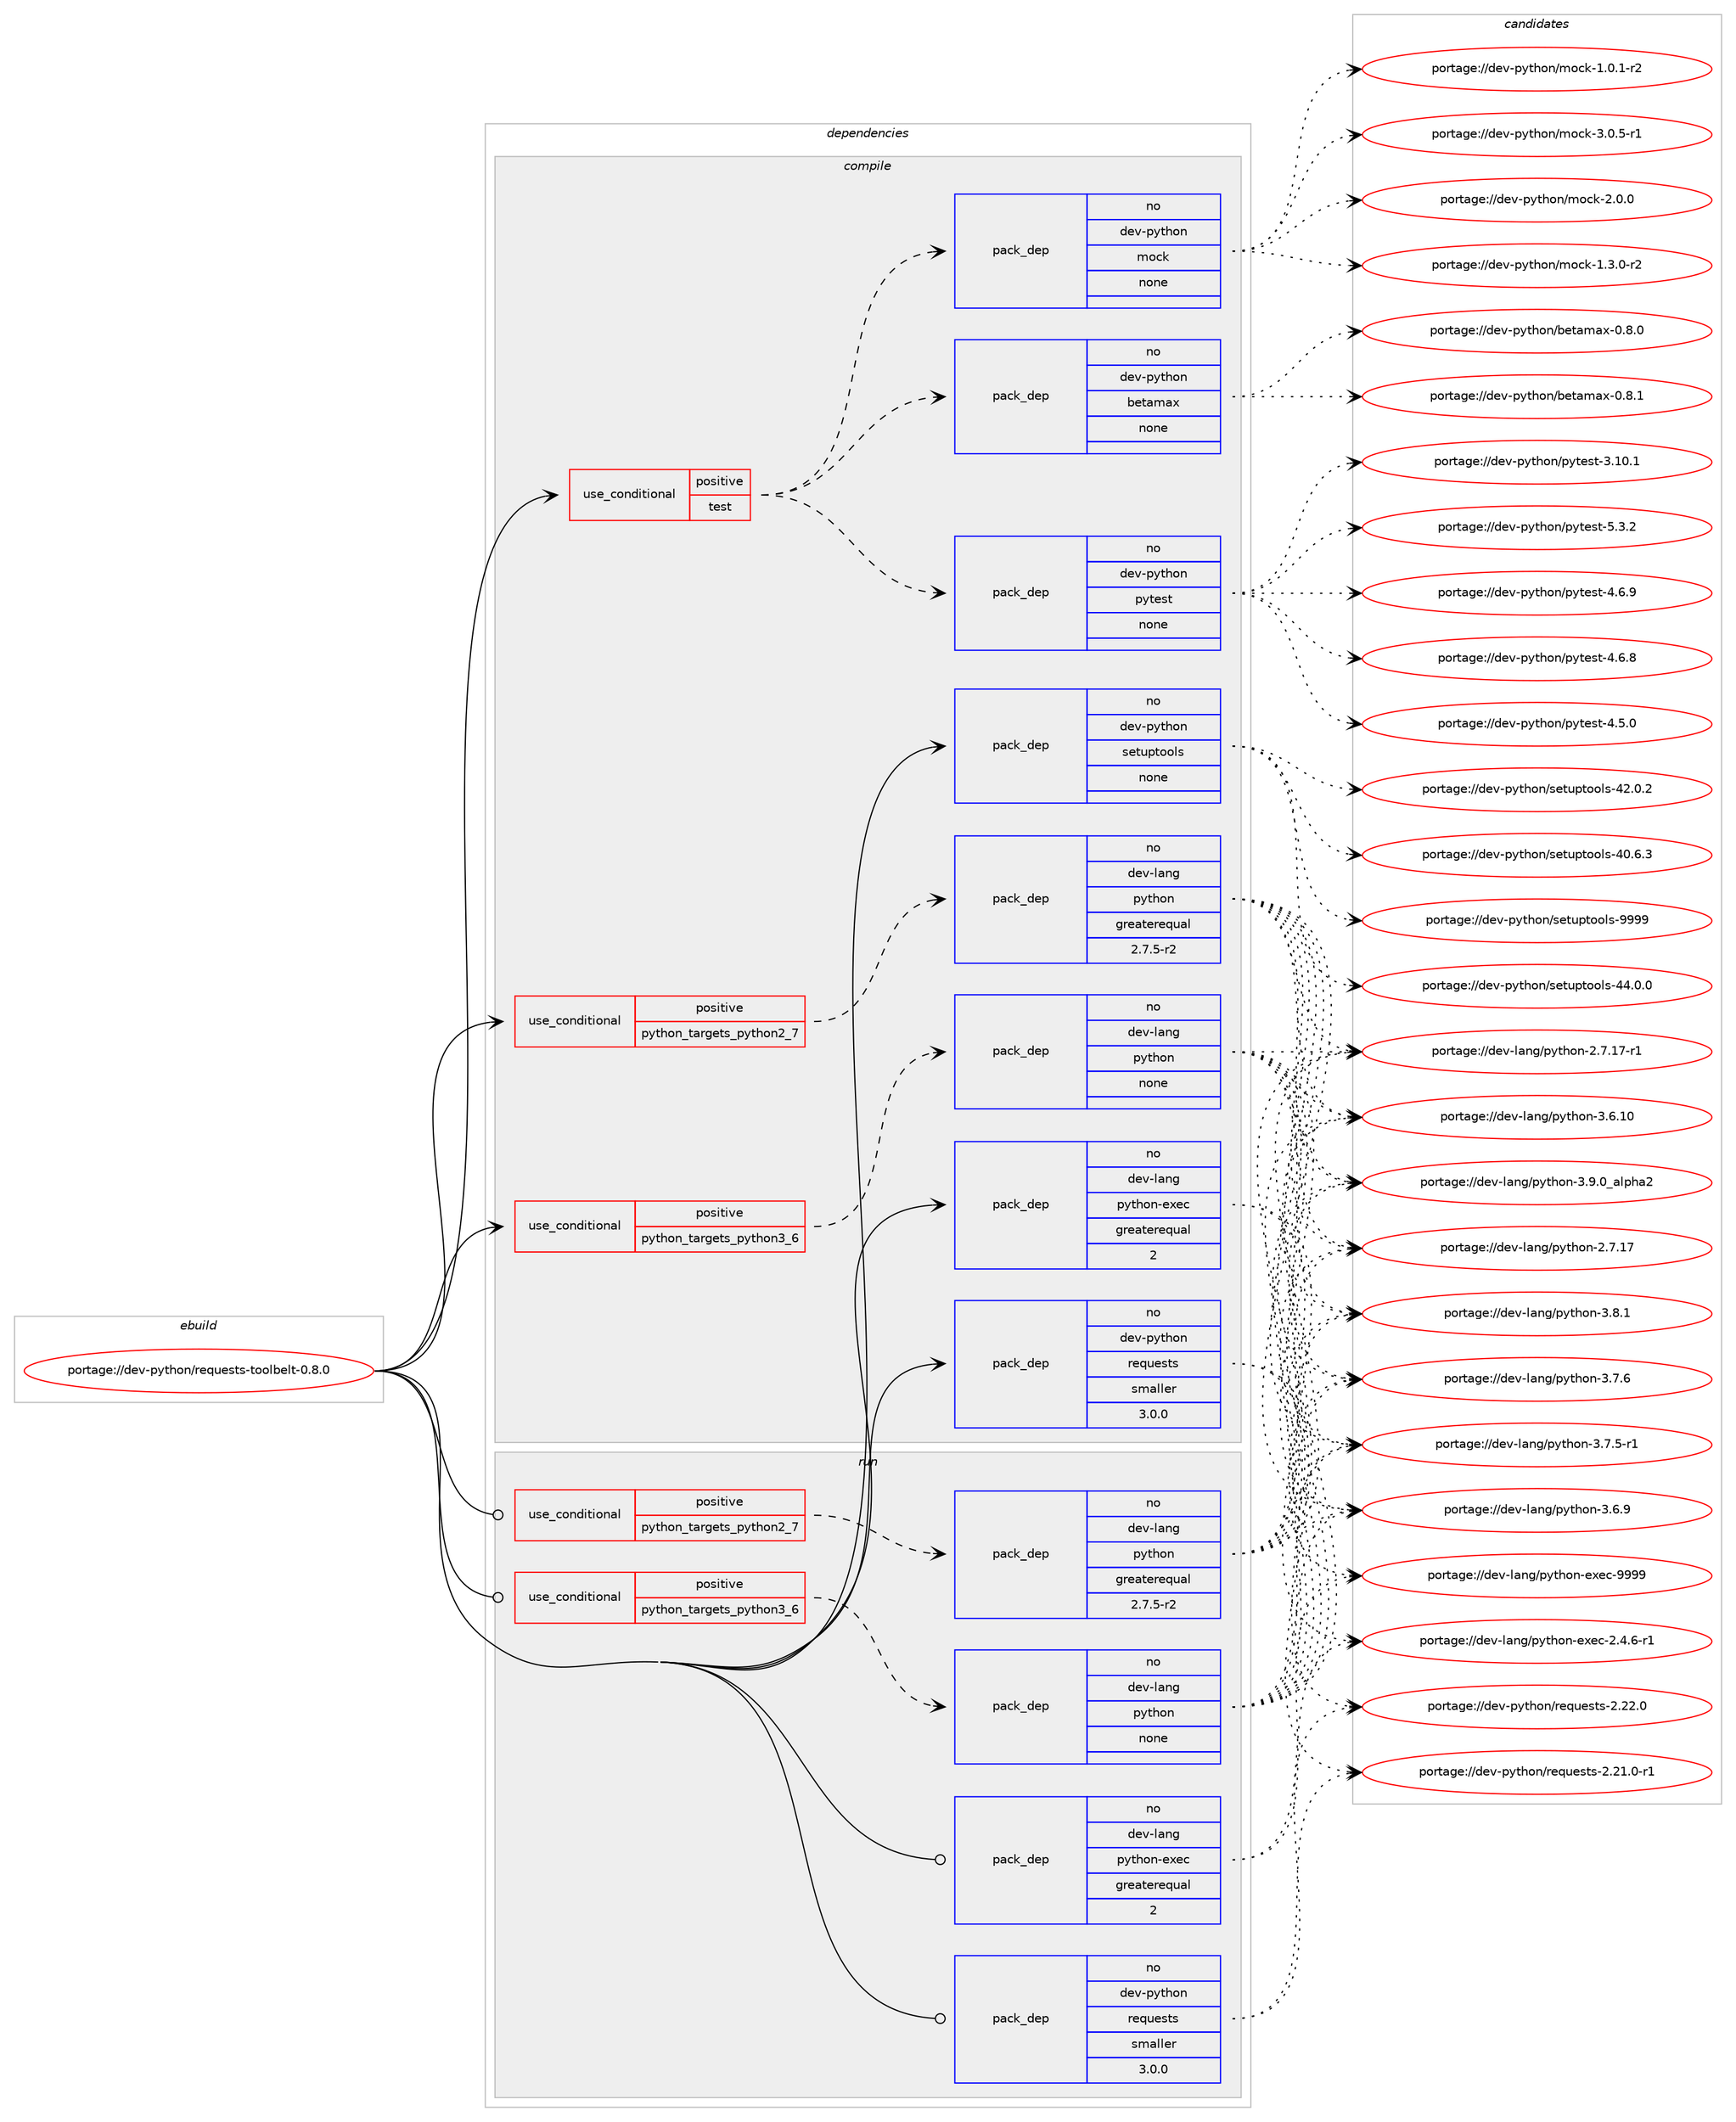 digraph prolog {

# *************
# Graph options
# *************

newrank=true;
concentrate=true;
compound=true;
graph [rankdir=LR,fontname=Helvetica,fontsize=10,ranksep=1.5];#, ranksep=2.5, nodesep=0.2];
edge  [arrowhead=vee];
node  [fontname=Helvetica,fontsize=10];

# **********
# The ebuild
# **********

subgraph cluster_leftcol {
color=gray;
label=<<i>ebuild</i>>;
id [label="portage://dev-python/requests-toolbelt-0.8.0", color=red, width=4, href="../dev-python/requests-toolbelt-0.8.0.svg"];
}

# ****************
# The dependencies
# ****************

subgraph cluster_midcol {
color=gray;
label=<<i>dependencies</i>>;
subgraph cluster_compile {
fillcolor="#eeeeee";
style=filled;
label=<<i>compile</i>>;
subgraph cond106710 {
dependency428084 [label=<<TABLE BORDER="0" CELLBORDER="1" CELLSPACING="0" CELLPADDING="4"><TR><TD ROWSPAN="3" CELLPADDING="10">use_conditional</TD></TR><TR><TD>positive</TD></TR><TR><TD>python_targets_python2_7</TD></TR></TABLE>>, shape=none, color=red];
subgraph pack316476 {
dependency428085 [label=<<TABLE BORDER="0" CELLBORDER="1" CELLSPACING="0" CELLPADDING="4" WIDTH="220"><TR><TD ROWSPAN="6" CELLPADDING="30">pack_dep</TD></TR><TR><TD WIDTH="110">no</TD></TR><TR><TD>dev-lang</TD></TR><TR><TD>python</TD></TR><TR><TD>greaterequal</TD></TR><TR><TD>2.7.5-r2</TD></TR></TABLE>>, shape=none, color=blue];
}
dependency428084:e -> dependency428085:w [weight=20,style="dashed",arrowhead="vee"];
}
id:e -> dependency428084:w [weight=20,style="solid",arrowhead="vee"];
subgraph cond106711 {
dependency428086 [label=<<TABLE BORDER="0" CELLBORDER="1" CELLSPACING="0" CELLPADDING="4"><TR><TD ROWSPAN="3" CELLPADDING="10">use_conditional</TD></TR><TR><TD>positive</TD></TR><TR><TD>python_targets_python3_6</TD></TR></TABLE>>, shape=none, color=red];
subgraph pack316477 {
dependency428087 [label=<<TABLE BORDER="0" CELLBORDER="1" CELLSPACING="0" CELLPADDING="4" WIDTH="220"><TR><TD ROWSPAN="6" CELLPADDING="30">pack_dep</TD></TR><TR><TD WIDTH="110">no</TD></TR><TR><TD>dev-lang</TD></TR><TR><TD>python</TD></TR><TR><TD>none</TD></TR><TR><TD></TD></TR></TABLE>>, shape=none, color=blue];
}
dependency428086:e -> dependency428087:w [weight=20,style="dashed",arrowhead="vee"];
}
id:e -> dependency428086:w [weight=20,style="solid",arrowhead="vee"];
subgraph cond106712 {
dependency428088 [label=<<TABLE BORDER="0" CELLBORDER="1" CELLSPACING="0" CELLPADDING="4"><TR><TD ROWSPAN="3" CELLPADDING="10">use_conditional</TD></TR><TR><TD>positive</TD></TR><TR><TD>test</TD></TR></TABLE>>, shape=none, color=red];
subgraph pack316478 {
dependency428089 [label=<<TABLE BORDER="0" CELLBORDER="1" CELLSPACING="0" CELLPADDING="4" WIDTH="220"><TR><TD ROWSPAN="6" CELLPADDING="30">pack_dep</TD></TR><TR><TD WIDTH="110">no</TD></TR><TR><TD>dev-python</TD></TR><TR><TD>betamax</TD></TR><TR><TD>none</TD></TR><TR><TD></TD></TR></TABLE>>, shape=none, color=blue];
}
dependency428088:e -> dependency428089:w [weight=20,style="dashed",arrowhead="vee"];
subgraph pack316479 {
dependency428090 [label=<<TABLE BORDER="0" CELLBORDER="1" CELLSPACING="0" CELLPADDING="4" WIDTH="220"><TR><TD ROWSPAN="6" CELLPADDING="30">pack_dep</TD></TR><TR><TD WIDTH="110">no</TD></TR><TR><TD>dev-python</TD></TR><TR><TD>mock</TD></TR><TR><TD>none</TD></TR><TR><TD></TD></TR></TABLE>>, shape=none, color=blue];
}
dependency428088:e -> dependency428090:w [weight=20,style="dashed",arrowhead="vee"];
subgraph pack316480 {
dependency428091 [label=<<TABLE BORDER="0" CELLBORDER="1" CELLSPACING="0" CELLPADDING="4" WIDTH="220"><TR><TD ROWSPAN="6" CELLPADDING="30">pack_dep</TD></TR><TR><TD WIDTH="110">no</TD></TR><TR><TD>dev-python</TD></TR><TR><TD>pytest</TD></TR><TR><TD>none</TD></TR><TR><TD></TD></TR></TABLE>>, shape=none, color=blue];
}
dependency428088:e -> dependency428091:w [weight=20,style="dashed",arrowhead="vee"];
}
id:e -> dependency428088:w [weight=20,style="solid",arrowhead="vee"];
subgraph pack316481 {
dependency428092 [label=<<TABLE BORDER="0" CELLBORDER="1" CELLSPACING="0" CELLPADDING="4" WIDTH="220"><TR><TD ROWSPAN="6" CELLPADDING="30">pack_dep</TD></TR><TR><TD WIDTH="110">no</TD></TR><TR><TD>dev-lang</TD></TR><TR><TD>python-exec</TD></TR><TR><TD>greaterequal</TD></TR><TR><TD>2</TD></TR></TABLE>>, shape=none, color=blue];
}
id:e -> dependency428092:w [weight=20,style="solid",arrowhead="vee"];
subgraph pack316482 {
dependency428093 [label=<<TABLE BORDER="0" CELLBORDER="1" CELLSPACING="0" CELLPADDING="4" WIDTH="220"><TR><TD ROWSPAN="6" CELLPADDING="30">pack_dep</TD></TR><TR><TD WIDTH="110">no</TD></TR><TR><TD>dev-python</TD></TR><TR><TD>requests</TD></TR><TR><TD>smaller</TD></TR><TR><TD>3.0.0</TD></TR></TABLE>>, shape=none, color=blue];
}
id:e -> dependency428093:w [weight=20,style="solid",arrowhead="vee"];
subgraph pack316483 {
dependency428094 [label=<<TABLE BORDER="0" CELLBORDER="1" CELLSPACING="0" CELLPADDING="4" WIDTH="220"><TR><TD ROWSPAN="6" CELLPADDING="30">pack_dep</TD></TR><TR><TD WIDTH="110">no</TD></TR><TR><TD>dev-python</TD></TR><TR><TD>setuptools</TD></TR><TR><TD>none</TD></TR><TR><TD></TD></TR></TABLE>>, shape=none, color=blue];
}
id:e -> dependency428094:w [weight=20,style="solid",arrowhead="vee"];
}
subgraph cluster_compileandrun {
fillcolor="#eeeeee";
style=filled;
label=<<i>compile and run</i>>;
}
subgraph cluster_run {
fillcolor="#eeeeee";
style=filled;
label=<<i>run</i>>;
subgraph cond106713 {
dependency428095 [label=<<TABLE BORDER="0" CELLBORDER="1" CELLSPACING="0" CELLPADDING="4"><TR><TD ROWSPAN="3" CELLPADDING="10">use_conditional</TD></TR><TR><TD>positive</TD></TR><TR><TD>python_targets_python2_7</TD></TR></TABLE>>, shape=none, color=red];
subgraph pack316484 {
dependency428096 [label=<<TABLE BORDER="0" CELLBORDER="1" CELLSPACING="0" CELLPADDING="4" WIDTH="220"><TR><TD ROWSPAN="6" CELLPADDING="30">pack_dep</TD></TR><TR><TD WIDTH="110">no</TD></TR><TR><TD>dev-lang</TD></TR><TR><TD>python</TD></TR><TR><TD>greaterequal</TD></TR><TR><TD>2.7.5-r2</TD></TR></TABLE>>, shape=none, color=blue];
}
dependency428095:e -> dependency428096:w [weight=20,style="dashed",arrowhead="vee"];
}
id:e -> dependency428095:w [weight=20,style="solid",arrowhead="odot"];
subgraph cond106714 {
dependency428097 [label=<<TABLE BORDER="0" CELLBORDER="1" CELLSPACING="0" CELLPADDING="4"><TR><TD ROWSPAN="3" CELLPADDING="10">use_conditional</TD></TR><TR><TD>positive</TD></TR><TR><TD>python_targets_python3_6</TD></TR></TABLE>>, shape=none, color=red];
subgraph pack316485 {
dependency428098 [label=<<TABLE BORDER="0" CELLBORDER="1" CELLSPACING="0" CELLPADDING="4" WIDTH="220"><TR><TD ROWSPAN="6" CELLPADDING="30">pack_dep</TD></TR><TR><TD WIDTH="110">no</TD></TR><TR><TD>dev-lang</TD></TR><TR><TD>python</TD></TR><TR><TD>none</TD></TR><TR><TD></TD></TR></TABLE>>, shape=none, color=blue];
}
dependency428097:e -> dependency428098:w [weight=20,style="dashed",arrowhead="vee"];
}
id:e -> dependency428097:w [weight=20,style="solid",arrowhead="odot"];
subgraph pack316486 {
dependency428099 [label=<<TABLE BORDER="0" CELLBORDER="1" CELLSPACING="0" CELLPADDING="4" WIDTH="220"><TR><TD ROWSPAN="6" CELLPADDING="30">pack_dep</TD></TR><TR><TD WIDTH="110">no</TD></TR><TR><TD>dev-lang</TD></TR><TR><TD>python-exec</TD></TR><TR><TD>greaterequal</TD></TR><TR><TD>2</TD></TR></TABLE>>, shape=none, color=blue];
}
id:e -> dependency428099:w [weight=20,style="solid",arrowhead="odot"];
subgraph pack316487 {
dependency428100 [label=<<TABLE BORDER="0" CELLBORDER="1" CELLSPACING="0" CELLPADDING="4" WIDTH="220"><TR><TD ROWSPAN="6" CELLPADDING="30">pack_dep</TD></TR><TR><TD WIDTH="110">no</TD></TR><TR><TD>dev-python</TD></TR><TR><TD>requests</TD></TR><TR><TD>smaller</TD></TR><TR><TD>3.0.0</TD></TR></TABLE>>, shape=none, color=blue];
}
id:e -> dependency428100:w [weight=20,style="solid",arrowhead="odot"];
}
}

# **************
# The candidates
# **************

subgraph cluster_choices {
rank=same;
color=gray;
label=<<i>candidates</i>>;

subgraph choice316476 {
color=black;
nodesep=1;
choice10010111845108971101034711212111610411111045514657464895971081121049750 [label="portage://dev-lang/python-3.9.0_alpha2", color=red, width=4,href="../dev-lang/python-3.9.0_alpha2.svg"];
choice100101118451089711010347112121116104111110455146564649 [label="portage://dev-lang/python-3.8.1", color=red, width=4,href="../dev-lang/python-3.8.1.svg"];
choice100101118451089711010347112121116104111110455146554654 [label="portage://dev-lang/python-3.7.6", color=red, width=4,href="../dev-lang/python-3.7.6.svg"];
choice1001011184510897110103471121211161041111104551465546534511449 [label="portage://dev-lang/python-3.7.5-r1", color=red, width=4,href="../dev-lang/python-3.7.5-r1.svg"];
choice100101118451089711010347112121116104111110455146544657 [label="portage://dev-lang/python-3.6.9", color=red, width=4,href="../dev-lang/python-3.6.9.svg"];
choice10010111845108971101034711212111610411111045514654464948 [label="portage://dev-lang/python-3.6.10", color=red, width=4,href="../dev-lang/python-3.6.10.svg"];
choice100101118451089711010347112121116104111110455046554649554511449 [label="portage://dev-lang/python-2.7.17-r1", color=red, width=4,href="../dev-lang/python-2.7.17-r1.svg"];
choice10010111845108971101034711212111610411111045504655464955 [label="portage://dev-lang/python-2.7.17", color=red, width=4,href="../dev-lang/python-2.7.17.svg"];
dependency428085:e -> choice10010111845108971101034711212111610411111045514657464895971081121049750:w [style=dotted,weight="100"];
dependency428085:e -> choice100101118451089711010347112121116104111110455146564649:w [style=dotted,weight="100"];
dependency428085:e -> choice100101118451089711010347112121116104111110455146554654:w [style=dotted,weight="100"];
dependency428085:e -> choice1001011184510897110103471121211161041111104551465546534511449:w [style=dotted,weight="100"];
dependency428085:e -> choice100101118451089711010347112121116104111110455146544657:w [style=dotted,weight="100"];
dependency428085:e -> choice10010111845108971101034711212111610411111045514654464948:w [style=dotted,weight="100"];
dependency428085:e -> choice100101118451089711010347112121116104111110455046554649554511449:w [style=dotted,weight="100"];
dependency428085:e -> choice10010111845108971101034711212111610411111045504655464955:w [style=dotted,weight="100"];
}
subgraph choice316477 {
color=black;
nodesep=1;
choice10010111845108971101034711212111610411111045514657464895971081121049750 [label="portage://dev-lang/python-3.9.0_alpha2", color=red, width=4,href="../dev-lang/python-3.9.0_alpha2.svg"];
choice100101118451089711010347112121116104111110455146564649 [label="portage://dev-lang/python-3.8.1", color=red, width=4,href="../dev-lang/python-3.8.1.svg"];
choice100101118451089711010347112121116104111110455146554654 [label="portage://dev-lang/python-3.7.6", color=red, width=4,href="../dev-lang/python-3.7.6.svg"];
choice1001011184510897110103471121211161041111104551465546534511449 [label="portage://dev-lang/python-3.7.5-r1", color=red, width=4,href="../dev-lang/python-3.7.5-r1.svg"];
choice100101118451089711010347112121116104111110455146544657 [label="portage://dev-lang/python-3.6.9", color=red, width=4,href="../dev-lang/python-3.6.9.svg"];
choice10010111845108971101034711212111610411111045514654464948 [label="portage://dev-lang/python-3.6.10", color=red, width=4,href="../dev-lang/python-3.6.10.svg"];
choice100101118451089711010347112121116104111110455046554649554511449 [label="portage://dev-lang/python-2.7.17-r1", color=red, width=4,href="../dev-lang/python-2.7.17-r1.svg"];
choice10010111845108971101034711212111610411111045504655464955 [label="portage://dev-lang/python-2.7.17", color=red, width=4,href="../dev-lang/python-2.7.17.svg"];
dependency428087:e -> choice10010111845108971101034711212111610411111045514657464895971081121049750:w [style=dotted,weight="100"];
dependency428087:e -> choice100101118451089711010347112121116104111110455146564649:w [style=dotted,weight="100"];
dependency428087:e -> choice100101118451089711010347112121116104111110455146554654:w [style=dotted,weight="100"];
dependency428087:e -> choice1001011184510897110103471121211161041111104551465546534511449:w [style=dotted,weight="100"];
dependency428087:e -> choice100101118451089711010347112121116104111110455146544657:w [style=dotted,weight="100"];
dependency428087:e -> choice10010111845108971101034711212111610411111045514654464948:w [style=dotted,weight="100"];
dependency428087:e -> choice100101118451089711010347112121116104111110455046554649554511449:w [style=dotted,weight="100"];
dependency428087:e -> choice10010111845108971101034711212111610411111045504655464955:w [style=dotted,weight="100"];
}
subgraph choice316478 {
color=black;
nodesep=1;
choice1001011184511212111610411111047981011169710997120454846564649 [label="portage://dev-python/betamax-0.8.1", color=red, width=4,href="../dev-python/betamax-0.8.1.svg"];
choice1001011184511212111610411111047981011169710997120454846564648 [label="portage://dev-python/betamax-0.8.0", color=red, width=4,href="../dev-python/betamax-0.8.0.svg"];
dependency428089:e -> choice1001011184511212111610411111047981011169710997120454846564649:w [style=dotted,weight="100"];
dependency428089:e -> choice1001011184511212111610411111047981011169710997120454846564648:w [style=dotted,weight="100"];
}
subgraph choice316479 {
color=black;
nodesep=1;
choice1001011184511212111610411111047109111991074551464846534511449 [label="portage://dev-python/mock-3.0.5-r1", color=red, width=4,href="../dev-python/mock-3.0.5-r1.svg"];
choice100101118451121211161041111104710911199107455046484648 [label="portage://dev-python/mock-2.0.0", color=red, width=4,href="../dev-python/mock-2.0.0.svg"];
choice1001011184511212111610411111047109111991074549465146484511450 [label="portage://dev-python/mock-1.3.0-r2", color=red, width=4,href="../dev-python/mock-1.3.0-r2.svg"];
choice1001011184511212111610411111047109111991074549464846494511450 [label="portage://dev-python/mock-1.0.1-r2", color=red, width=4,href="../dev-python/mock-1.0.1-r2.svg"];
dependency428090:e -> choice1001011184511212111610411111047109111991074551464846534511449:w [style=dotted,weight="100"];
dependency428090:e -> choice100101118451121211161041111104710911199107455046484648:w [style=dotted,weight="100"];
dependency428090:e -> choice1001011184511212111610411111047109111991074549465146484511450:w [style=dotted,weight="100"];
dependency428090:e -> choice1001011184511212111610411111047109111991074549464846494511450:w [style=dotted,weight="100"];
}
subgraph choice316480 {
color=black;
nodesep=1;
choice1001011184511212111610411111047112121116101115116455346514650 [label="portage://dev-python/pytest-5.3.2", color=red, width=4,href="../dev-python/pytest-5.3.2.svg"];
choice1001011184511212111610411111047112121116101115116455246544657 [label="portage://dev-python/pytest-4.6.9", color=red, width=4,href="../dev-python/pytest-4.6.9.svg"];
choice1001011184511212111610411111047112121116101115116455246544656 [label="portage://dev-python/pytest-4.6.8", color=red, width=4,href="../dev-python/pytest-4.6.8.svg"];
choice1001011184511212111610411111047112121116101115116455246534648 [label="portage://dev-python/pytest-4.5.0", color=red, width=4,href="../dev-python/pytest-4.5.0.svg"];
choice100101118451121211161041111104711212111610111511645514649484649 [label="portage://dev-python/pytest-3.10.1", color=red, width=4,href="../dev-python/pytest-3.10.1.svg"];
dependency428091:e -> choice1001011184511212111610411111047112121116101115116455346514650:w [style=dotted,weight="100"];
dependency428091:e -> choice1001011184511212111610411111047112121116101115116455246544657:w [style=dotted,weight="100"];
dependency428091:e -> choice1001011184511212111610411111047112121116101115116455246544656:w [style=dotted,weight="100"];
dependency428091:e -> choice1001011184511212111610411111047112121116101115116455246534648:w [style=dotted,weight="100"];
dependency428091:e -> choice100101118451121211161041111104711212111610111511645514649484649:w [style=dotted,weight="100"];
}
subgraph choice316481 {
color=black;
nodesep=1;
choice10010111845108971101034711212111610411111045101120101994557575757 [label="portage://dev-lang/python-exec-9999", color=red, width=4,href="../dev-lang/python-exec-9999.svg"];
choice10010111845108971101034711212111610411111045101120101994550465246544511449 [label="portage://dev-lang/python-exec-2.4.6-r1", color=red, width=4,href="../dev-lang/python-exec-2.4.6-r1.svg"];
dependency428092:e -> choice10010111845108971101034711212111610411111045101120101994557575757:w [style=dotted,weight="100"];
dependency428092:e -> choice10010111845108971101034711212111610411111045101120101994550465246544511449:w [style=dotted,weight="100"];
}
subgraph choice316482 {
color=black;
nodesep=1;
choice100101118451121211161041111104711410111311710111511611545504650504648 [label="portage://dev-python/requests-2.22.0", color=red, width=4,href="../dev-python/requests-2.22.0.svg"];
choice1001011184511212111610411111047114101113117101115116115455046504946484511449 [label="portage://dev-python/requests-2.21.0-r1", color=red, width=4,href="../dev-python/requests-2.21.0-r1.svg"];
dependency428093:e -> choice100101118451121211161041111104711410111311710111511611545504650504648:w [style=dotted,weight="100"];
dependency428093:e -> choice1001011184511212111610411111047114101113117101115116115455046504946484511449:w [style=dotted,weight="100"];
}
subgraph choice316483 {
color=black;
nodesep=1;
choice10010111845112121116104111110471151011161171121161111111081154557575757 [label="portage://dev-python/setuptools-9999", color=red, width=4,href="../dev-python/setuptools-9999.svg"];
choice100101118451121211161041111104711510111611711211611111110811545525246484648 [label="portage://dev-python/setuptools-44.0.0", color=red, width=4,href="../dev-python/setuptools-44.0.0.svg"];
choice100101118451121211161041111104711510111611711211611111110811545525046484650 [label="portage://dev-python/setuptools-42.0.2", color=red, width=4,href="../dev-python/setuptools-42.0.2.svg"];
choice100101118451121211161041111104711510111611711211611111110811545524846544651 [label="portage://dev-python/setuptools-40.6.3", color=red, width=4,href="../dev-python/setuptools-40.6.3.svg"];
dependency428094:e -> choice10010111845112121116104111110471151011161171121161111111081154557575757:w [style=dotted,weight="100"];
dependency428094:e -> choice100101118451121211161041111104711510111611711211611111110811545525246484648:w [style=dotted,weight="100"];
dependency428094:e -> choice100101118451121211161041111104711510111611711211611111110811545525046484650:w [style=dotted,weight="100"];
dependency428094:e -> choice100101118451121211161041111104711510111611711211611111110811545524846544651:w [style=dotted,weight="100"];
}
subgraph choice316484 {
color=black;
nodesep=1;
choice10010111845108971101034711212111610411111045514657464895971081121049750 [label="portage://dev-lang/python-3.9.0_alpha2", color=red, width=4,href="../dev-lang/python-3.9.0_alpha2.svg"];
choice100101118451089711010347112121116104111110455146564649 [label="portage://dev-lang/python-3.8.1", color=red, width=4,href="../dev-lang/python-3.8.1.svg"];
choice100101118451089711010347112121116104111110455146554654 [label="portage://dev-lang/python-3.7.6", color=red, width=4,href="../dev-lang/python-3.7.6.svg"];
choice1001011184510897110103471121211161041111104551465546534511449 [label="portage://dev-lang/python-3.7.5-r1", color=red, width=4,href="../dev-lang/python-3.7.5-r1.svg"];
choice100101118451089711010347112121116104111110455146544657 [label="portage://dev-lang/python-3.6.9", color=red, width=4,href="../dev-lang/python-3.6.9.svg"];
choice10010111845108971101034711212111610411111045514654464948 [label="portage://dev-lang/python-3.6.10", color=red, width=4,href="../dev-lang/python-3.6.10.svg"];
choice100101118451089711010347112121116104111110455046554649554511449 [label="portage://dev-lang/python-2.7.17-r1", color=red, width=4,href="../dev-lang/python-2.7.17-r1.svg"];
choice10010111845108971101034711212111610411111045504655464955 [label="portage://dev-lang/python-2.7.17", color=red, width=4,href="../dev-lang/python-2.7.17.svg"];
dependency428096:e -> choice10010111845108971101034711212111610411111045514657464895971081121049750:w [style=dotted,weight="100"];
dependency428096:e -> choice100101118451089711010347112121116104111110455146564649:w [style=dotted,weight="100"];
dependency428096:e -> choice100101118451089711010347112121116104111110455146554654:w [style=dotted,weight="100"];
dependency428096:e -> choice1001011184510897110103471121211161041111104551465546534511449:w [style=dotted,weight="100"];
dependency428096:e -> choice100101118451089711010347112121116104111110455146544657:w [style=dotted,weight="100"];
dependency428096:e -> choice10010111845108971101034711212111610411111045514654464948:w [style=dotted,weight="100"];
dependency428096:e -> choice100101118451089711010347112121116104111110455046554649554511449:w [style=dotted,weight="100"];
dependency428096:e -> choice10010111845108971101034711212111610411111045504655464955:w [style=dotted,weight="100"];
}
subgraph choice316485 {
color=black;
nodesep=1;
choice10010111845108971101034711212111610411111045514657464895971081121049750 [label="portage://dev-lang/python-3.9.0_alpha2", color=red, width=4,href="../dev-lang/python-3.9.0_alpha2.svg"];
choice100101118451089711010347112121116104111110455146564649 [label="portage://dev-lang/python-3.8.1", color=red, width=4,href="../dev-lang/python-3.8.1.svg"];
choice100101118451089711010347112121116104111110455146554654 [label="portage://dev-lang/python-3.7.6", color=red, width=4,href="../dev-lang/python-3.7.6.svg"];
choice1001011184510897110103471121211161041111104551465546534511449 [label="portage://dev-lang/python-3.7.5-r1", color=red, width=4,href="../dev-lang/python-3.7.5-r1.svg"];
choice100101118451089711010347112121116104111110455146544657 [label="portage://dev-lang/python-3.6.9", color=red, width=4,href="../dev-lang/python-3.6.9.svg"];
choice10010111845108971101034711212111610411111045514654464948 [label="portage://dev-lang/python-3.6.10", color=red, width=4,href="../dev-lang/python-3.6.10.svg"];
choice100101118451089711010347112121116104111110455046554649554511449 [label="portage://dev-lang/python-2.7.17-r1", color=red, width=4,href="../dev-lang/python-2.7.17-r1.svg"];
choice10010111845108971101034711212111610411111045504655464955 [label="portage://dev-lang/python-2.7.17", color=red, width=4,href="../dev-lang/python-2.7.17.svg"];
dependency428098:e -> choice10010111845108971101034711212111610411111045514657464895971081121049750:w [style=dotted,weight="100"];
dependency428098:e -> choice100101118451089711010347112121116104111110455146564649:w [style=dotted,weight="100"];
dependency428098:e -> choice100101118451089711010347112121116104111110455146554654:w [style=dotted,weight="100"];
dependency428098:e -> choice1001011184510897110103471121211161041111104551465546534511449:w [style=dotted,weight="100"];
dependency428098:e -> choice100101118451089711010347112121116104111110455146544657:w [style=dotted,weight="100"];
dependency428098:e -> choice10010111845108971101034711212111610411111045514654464948:w [style=dotted,weight="100"];
dependency428098:e -> choice100101118451089711010347112121116104111110455046554649554511449:w [style=dotted,weight="100"];
dependency428098:e -> choice10010111845108971101034711212111610411111045504655464955:w [style=dotted,weight="100"];
}
subgraph choice316486 {
color=black;
nodesep=1;
choice10010111845108971101034711212111610411111045101120101994557575757 [label="portage://dev-lang/python-exec-9999", color=red, width=4,href="../dev-lang/python-exec-9999.svg"];
choice10010111845108971101034711212111610411111045101120101994550465246544511449 [label="portage://dev-lang/python-exec-2.4.6-r1", color=red, width=4,href="../dev-lang/python-exec-2.4.6-r1.svg"];
dependency428099:e -> choice10010111845108971101034711212111610411111045101120101994557575757:w [style=dotted,weight="100"];
dependency428099:e -> choice10010111845108971101034711212111610411111045101120101994550465246544511449:w [style=dotted,weight="100"];
}
subgraph choice316487 {
color=black;
nodesep=1;
choice100101118451121211161041111104711410111311710111511611545504650504648 [label="portage://dev-python/requests-2.22.0", color=red, width=4,href="../dev-python/requests-2.22.0.svg"];
choice1001011184511212111610411111047114101113117101115116115455046504946484511449 [label="portage://dev-python/requests-2.21.0-r1", color=red, width=4,href="../dev-python/requests-2.21.0-r1.svg"];
dependency428100:e -> choice100101118451121211161041111104711410111311710111511611545504650504648:w [style=dotted,weight="100"];
dependency428100:e -> choice1001011184511212111610411111047114101113117101115116115455046504946484511449:w [style=dotted,weight="100"];
}
}

}
